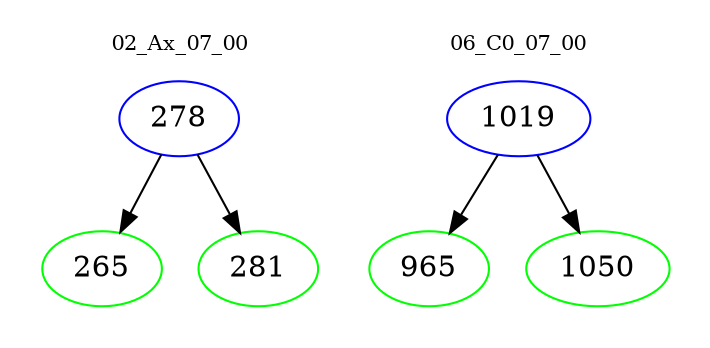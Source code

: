 digraph{
subgraph cluster_0 {
color = white
label = "02_Ax_07_00";
fontsize=10;
T0_278 [label="278", color="blue"]
T0_278 -> T0_265 [color="black"]
T0_265 [label="265", color="green"]
T0_278 -> T0_281 [color="black"]
T0_281 [label="281", color="green"]
}
subgraph cluster_1 {
color = white
label = "06_C0_07_00";
fontsize=10;
T1_1019 [label="1019", color="blue"]
T1_1019 -> T1_965 [color="black"]
T1_965 [label="965", color="green"]
T1_1019 -> T1_1050 [color="black"]
T1_1050 [label="1050", color="green"]
}
}
